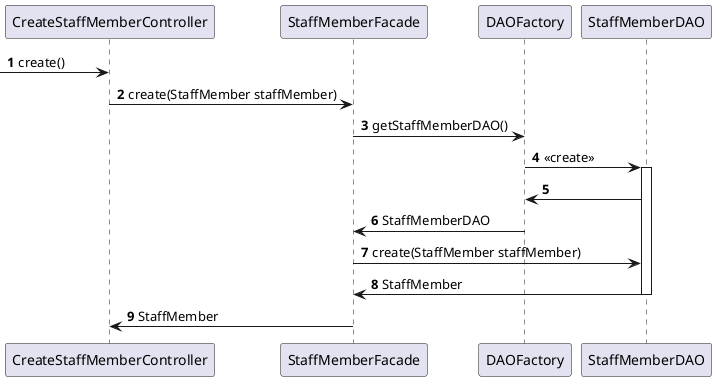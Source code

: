 @startuml

autonumber

-> CreateStaffMemberController : create()
CreateStaffMemberController -> StaffMemberFacade : create(StaffMember staffMember)
StaffMemberFacade -> DAOFactory : getStaffMemberDAO()
DAOFactory -> StaffMemberDAO ++ : <<create>>
StaffMemberDAO -> DAOFactory
DAOFactory -> StaffMemberFacade : StaffMemberDAO
StaffMemberFacade -> StaffMemberDAO : create(StaffMember staffMember)
StaffMemberDAO -> StaffMemberFacade : StaffMember
deactivate StaffMemberDAO
StaffMemberFacade -> CreateStaffMemberController : StaffMember

@enduml